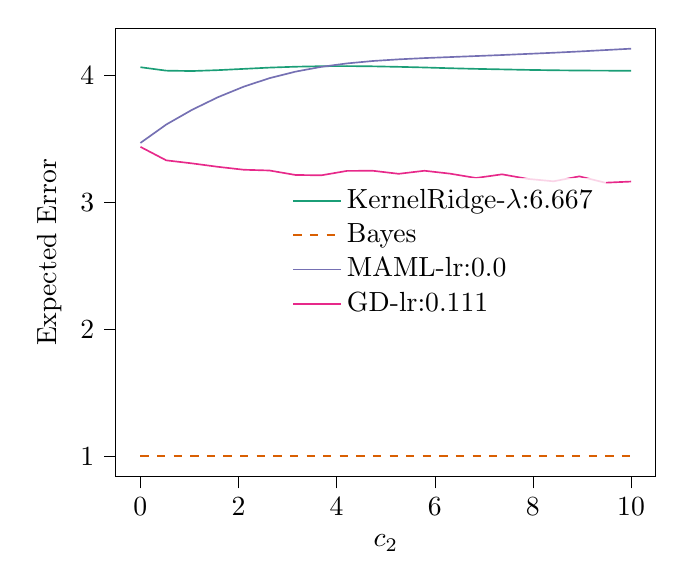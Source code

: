 % This file was created with tikzplotlib v0.10.1.
\begin{tikzpicture}

\definecolor{chocolate217952}{RGB}{217,95,2}
\definecolor{darkcyan27158119}{RGB}{27,158,119}
\definecolor{darkgray176}{RGB}{176,176,176}
\definecolor{deeppink23141138}{RGB}{231,41,138}
\definecolor{lightslategray117112179}{RGB}{117,112,179}

\begin{axis}[
legend cell align={left},
legend style={fill opacity=0.8, draw opacity=1, text opacity=1, at={(0.91,0.5)}, anchor=east, draw=none},
tick align=outside,
tick pos=left,
x grid style={darkgray176},
xlabel={\(\displaystyle c_{2}\)},
xmin=-0.499, xmax=10.5,
xtick style={color=black},
y grid style={darkgray176},
ylabel={Expected Error},
ymin=0.84, ymax=4.369,
ytick style={color=black}
]
\addplot [semithick, darkcyan27158119]
table {%
0.001 4.062
0.527 4.035
1.054 4.032
1.58 4.039
2.106 4.049
2.632 4.059
3.159 4.066
3.685 4.07
4.211 4.071
4.737 4.069
5.264 4.065
5.79 4.06
6.316 4.054
6.842 4.049
7.369 4.045
7.895 4.041
8.421 4.038
8.947 4.036
9.474 4.035
10 4.034
};
\addlegendentry{KernelRidge-$\lambda$:6.667}
\addplot [semithick, chocolate217952, dashed]
table {%
0.001 1.001
0.527 1.001
1.054 1.001
1.58 1.001
2.106 1.001
2.632 1.001
3.159 1.001
3.685 1.001
4.211 1.001
4.737 1.001
5.264 1.001
5.79 1.001
6.316 1.001
6.842 1.001
7.369 1.001
7.895 1.001
8.421 1.001
8.947 1.001
9.474 1.001
10 1.001
};
\addlegendentry{Bayes}
\addplot [semithick, lightslategray117112179]
table {%
0.001 3.466
0.527 3.611
1.054 3.727
1.58 3.826
2.106 3.909
2.632 3.976
3.159 4.027
3.685 4.065
4.211 4.092
4.737 4.111
5.264 4.124
5.79 4.134
6.316 4.142
6.842 4.15
7.369 4.158
7.895 4.167
8.421 4.176
8.947 4.186
9.474 4.197
10 4.208
};
\addlegendentry{MAML-lr:0.0}
\addplot [semithick, deeppink23141138]
table {%
0.001 3.435
0.527 3.329
1.054 3.305
1.58 3.278
2.106 3.255
2.632 3.249
3.159 3.214
3.685 3.211
4.211 3.246
4.737 3.247
5.264 3.223
5.79 3.247
6.316 3.224
6.842 3.19
7.369 3.219
7.895 3.183
8.421 3.164
8.947 3.203
9.474 3.153
10 3.162
};
\addlegendentry{GD-lr:0.111}
\end{axis}

\end{tikzpicture}
